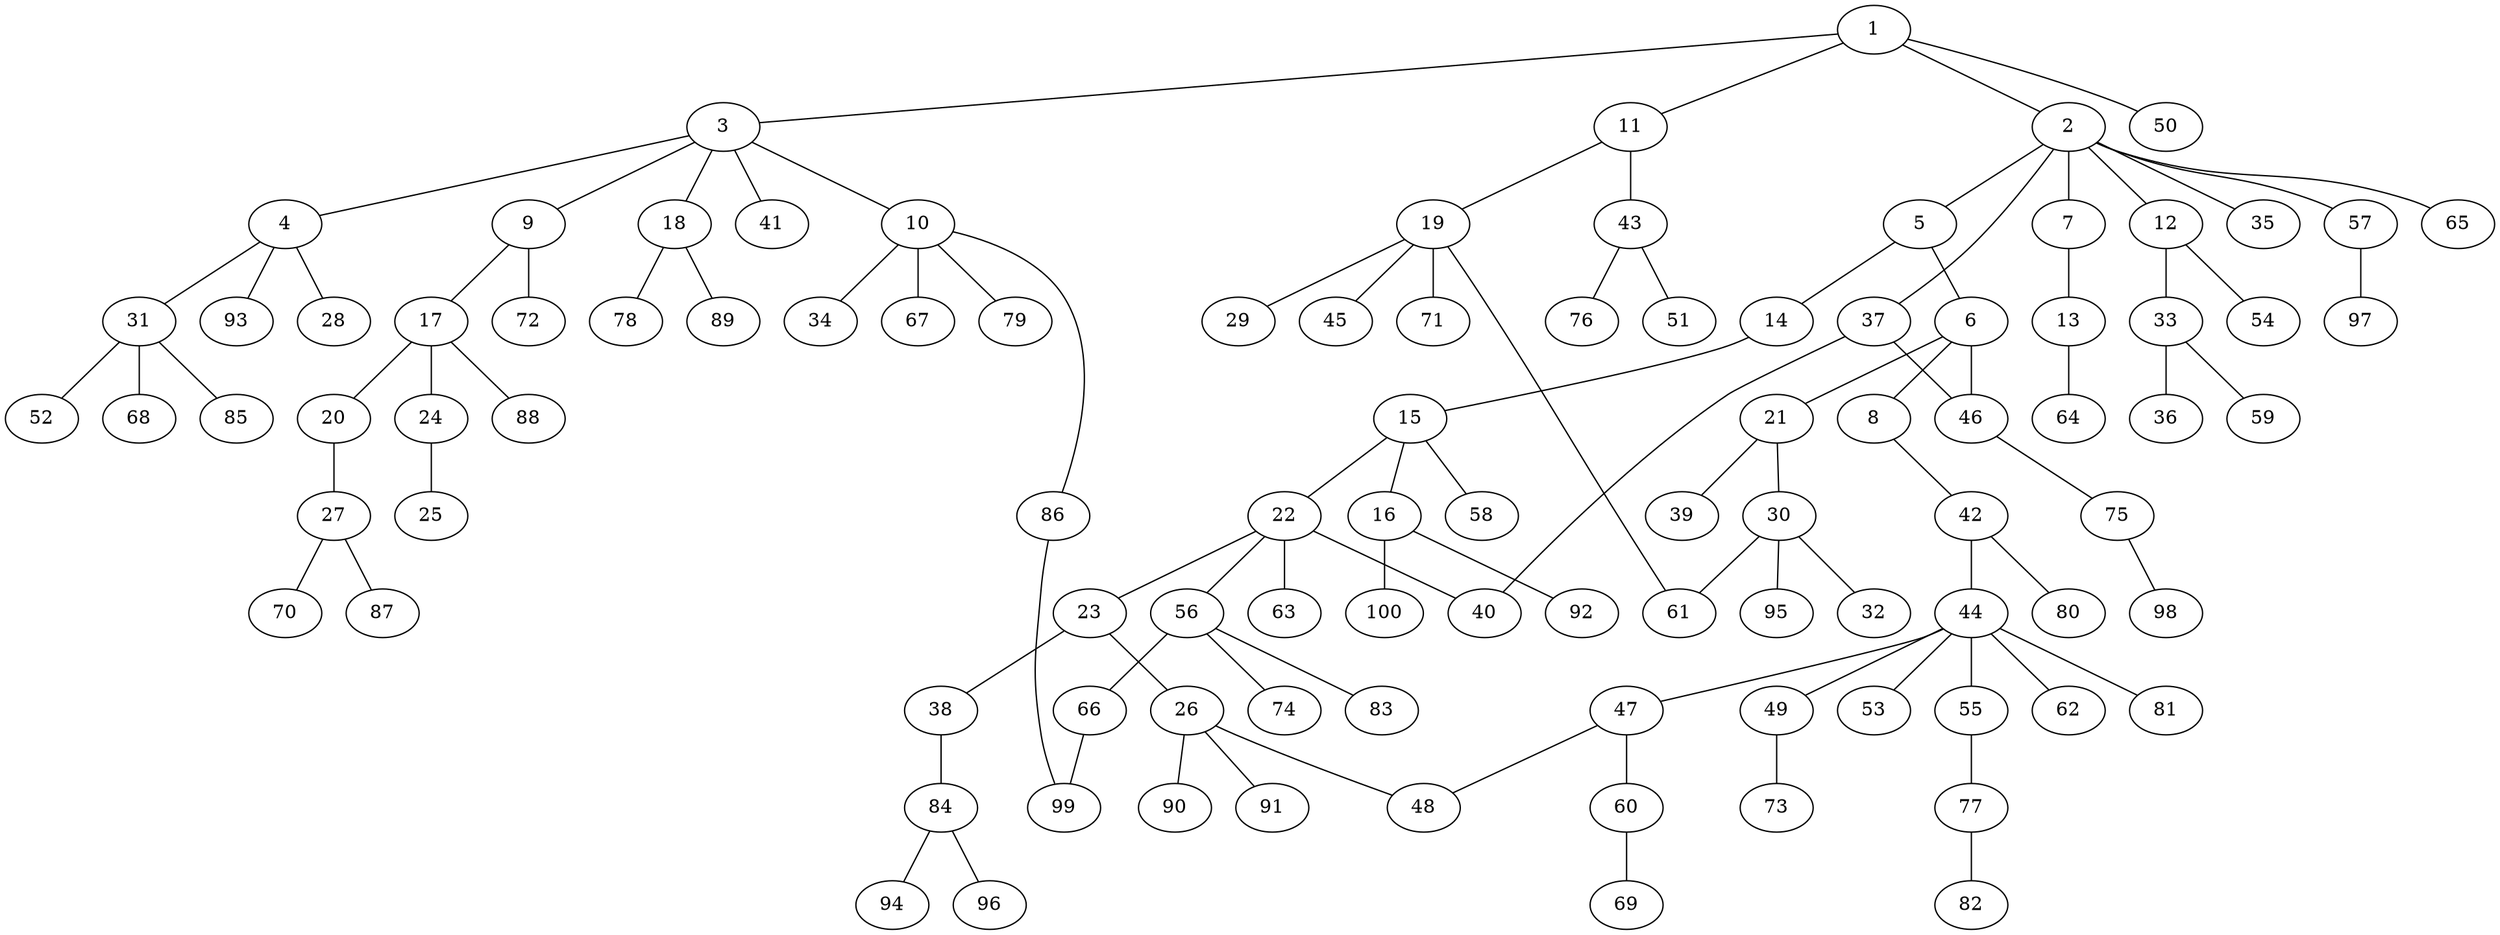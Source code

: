 graph graphname {1--2
1--3
1--11
1--50
2--5
2--7
2--12
2--35
2--37
2--57
2--65
3--4
3--9
3--10
3--18
3--41
4--28
4--31
4--93
5--6
5--14
6--8
6--21
6--46
7--13
8--42
9--17
9--72
10--34
10--67
10--79
10--86
11--19
11--43
12--33
12--54
13--64
14--15
15--16
15--22
15--58
16--92
16--100
17--20
17--24
17--88
18--78
18--89
19--29
19--45
19--61
19--71
20--27
21--30
21--39
22--23
22--40
22--56
22--63
23--26
23--38
24--25
26--48
26--90
26--91
27--70
27--87
30--32
30--61
30--95
31--52
31--68
31--85
33--36
33--59
37--40
37--46
38--84
42--44
42--80
43--51
43--76
44--47
44--49
44--53
44--55
44--62
44--81
46--75
47--48
47--60
49--73
55--77
56--66
56--74
56--83
57--97
60--69
66--99
75--98
77--82
84--94
84--96
86--99
}